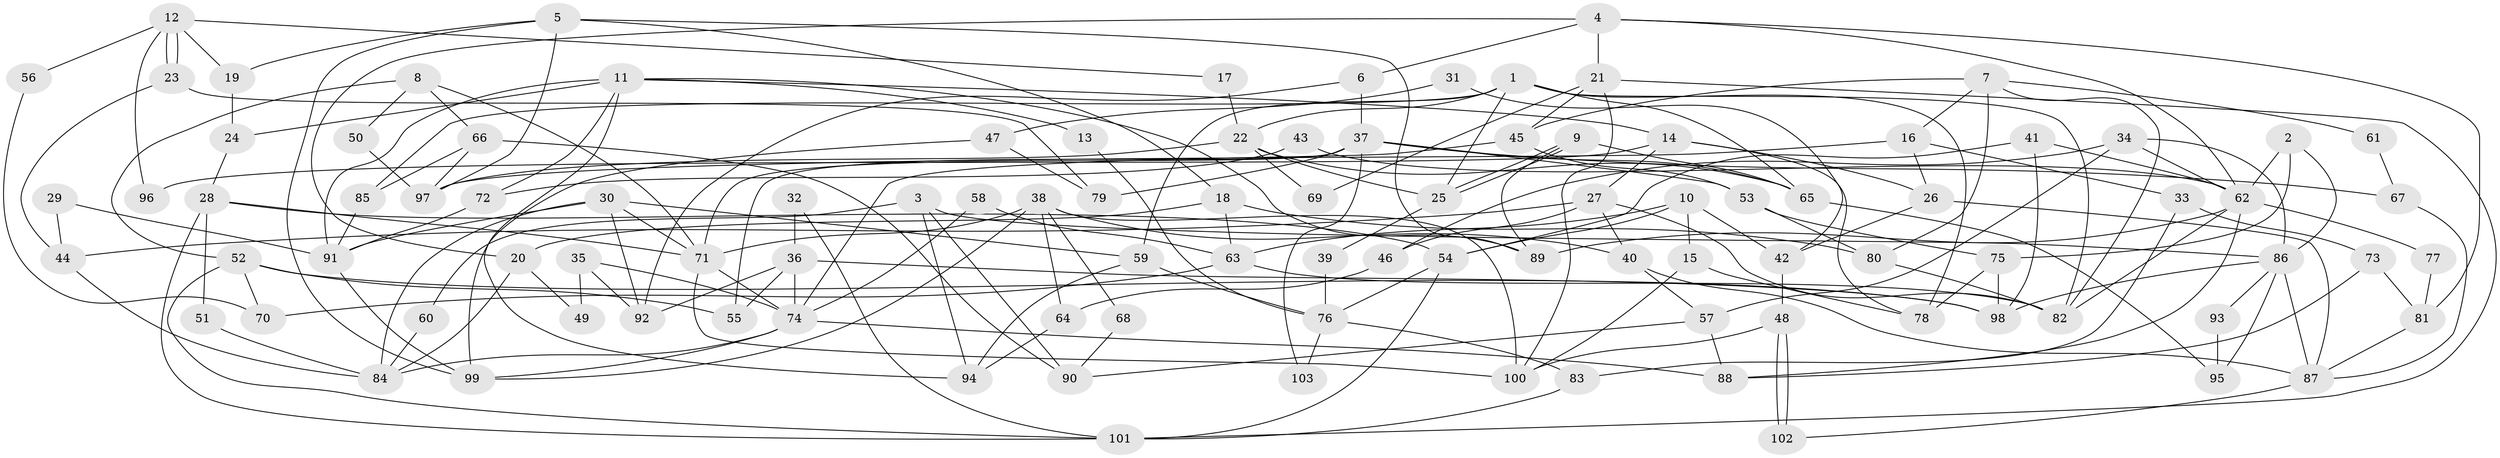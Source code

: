// coarse degree distribution, {14: 0.01639344262295082, 2: 0.19672131147540983, 4: 0.18032786885245902, 15: 0.01639344262295082, 10: 0.03278688524590164, 5: 0.14754098360655737, 7: 0.04918032786885246, 6: 0.09836065573770492, 3: 0.18032786885245902, 9: 0.01639344262295082, 8: 0.04918032786885246, 19: 0.01639344262295082}
// Generated by graph-tools (version 1.1) at 2025/18/03/04/25 18:18:47]
// undirected, 103 vertices, 206 edges
graph export_dot {
graph [start="1"]
  node [color=gray90,style=filled];
  1;
  2;
  3;
  4;
  5;
  6;
  7;
  8;
  9;
  10;
  11;
  12;
  13;
  14;
  15;
  16;
  17;
  18;
  19;
  20;
  21;
  22;
  23;
  24;
  25;
  26;
  27;
  28;
  29;
  30;
  31;
  32;
  33;
  34;
  35;
  36;
  37;
  38;
  39;
  40;
  41;
  42;
  43;
  44;
  45;
  46;
  47;
  48;
  49;
  50;
  51;
  52;
  53;
  54;
  55;
  56;
  57;
  58;
  59;
  60;
  61;
  62;
  63;
  64;
  65;
  66;
  67;
  68;
  69;
  70;
  71;
  72;
  73;
  74;
  75;
  76;
  77;
  78;
  79;
  80;
  81;
  82;
  83;
  84;
  85;
  86;
  87;
  88;
  89;
  90;
  91;
  92;
  93;
  94;
  95;
  96;
  97;
  98;
  99;
  100;
  101;
  102;
  103;
  1 -- 22;
  1 -- 82;
  1 -- 25;
  1 -- 59;
  1 -- 65;
  1 -- 78;
  1 -- 85;
  2 -- 62;
  2 -- 86;
  2 -- 75;
  3 -- 90;
  3 -- 94;
  3 -- 60;
  3 -- 86;
  4 -- 62;
  4 -- 21;
  4 -- 6;
  4 -- 20;
  4 -- 81;
  5 -- 89;
  5 -- 99;
  5 -- 18;
  5 -- 19;
  5 -- 97;
  6 -- 37;
  6 -- 92;
  7 -- 16;
  7 -- 82;
  7 -- 45;
  7 -- 61;
  7 -- 80;
  8 -- 71;
  8 -- 66;
  8 -- 50;
  8 -- 52;
  9 -- 65;
  9 -- 25;
  9 -- 25;
  9 -- 89;
  10 -- 54;
  10 -- 15;
  10 -- 42;
  10 -- 63;
  11 -- 91;
  11 -- 94;
  11 -- 13;
  11 -- 14;
  11 -- 24;
  11 -- 72;
  11 -- 89;
  12 -- 23;
  12 -- 23;
  12 -- 19;
  12 -- 17;
  12 -- 56;
  12 -- 96;
  13 -- 76;
  14 -- 78;
  14 -- 26;
  14 -- 27;
  14 -- 96;
  15 -- 100;
  15 -- 78;
  16 -- 26;
  16 -- 33;
  16 -- 97;
  17 -- 22;
  18 -- 63;
  18 -- 20;
  18 -- 80;
  19 -- 24;
  20 -- 49;
  20 -- 84;
  21 -- 100;
  21 -- 45;
  21 -- 69;
  21 -- 101;
  22 -- 97;
  22 -- 25;
  22 -- 65;
  22 -- 69;
  23 -- 44;
  23 -- 79;
  24 -- 28;
  25 -- 39;
  26 -- 42;
  26 -- 87;
  27 -- 40;
  27 -- 44;
  27 -- 46;
  27 -- 82;
  28 -- 101;
  28 -- 54;
  28 -- 51;
  28 -- 71;
  29 -- 91;
  29 -- 44;
  30 -- 71;
  30 -- 92;
  30 -- 59;
  30 -- 84;
  30 -- 91;
  31 -- 42;
  31 -- 47;
  32 -- 36;
  32 -- 101;
  33 -- 73;
  33 -- 83;
  34 -- 86;
  34 -- 62;
  34 -- 46;
  34 -- 57;
  35 -- 92;
  35 -- 74;
  35 -- 49;
  36 -- 98;
  36 -- 74;
  36 -- 55;
  36 -- 92;
  37 -- 65;
  37 -- 53;
  37 -- 55;
  37 -- 67;
  37 -- 71;
  37 -- 79;
  37 -- 103;
  38 -- 40;
  38 -- 71;
  38 -- 64;
  38 -- 68;
  38 -- 99;
  38 -- 100;
  39 -- 76;
  40 -- 57;
  40 -- 87;
  41 -- 98;
  41 -- 62;
  41 -- 54;
  42 -- 48;
  43 -- 62;
  43 -- 72;
  44 -- 84;
  45 -- 74;
  45 -- 53;
  46 -- 64;
  47 -- 79;
  47 -- 99;
  48 -- 102;
  48 -- 102;
  48 -- 100;
  50 -- 97;
  51 -- 84;
  52 -- 55;
  52 -- 70;
  52 -- 98;
  52 -- 101;
  53 -- 80;
  53 -- 75;
  54 -- 101;
  54 -- 76;
  56 -- 70;
  57 -- 88;
  57 -- 90;
  58 -- 63;
  58 -- 74;
  59 -- 76;
  59 -- 94;
  60 -- 84;
  61 -- 67;
  62 -- 89;
  62 -- 82;
  62 -- 77;
  62 -- 88;
  63 -- 82;
  63 -- 70;
  64 -- 94;
  65 -- 95;
  66 -- 97;
  66 -- 85;
  66 -- 90;
  67 -- 87;
  68 -- 90;
  71 -- 74;
  71 -- 100;
  72 -- 91;
  73 -- 81;
  73 -- 88;
  74 -- 84;
  74 -- 88;
  74 -- 99;
  75 -- 78;
  75 -- 98;
  76 -- 83;
  76 -- 103;
  77 -- 81;
  80 -- 82;
  81 -- 87;
  83 -- 101;
  85 -- 91;
  86 -- 98;
  86 -- 87;
  86 -- 93;
  86 -- 95;
  87 -- 102;
  91 -- 99;
  93 -- 95;
}
